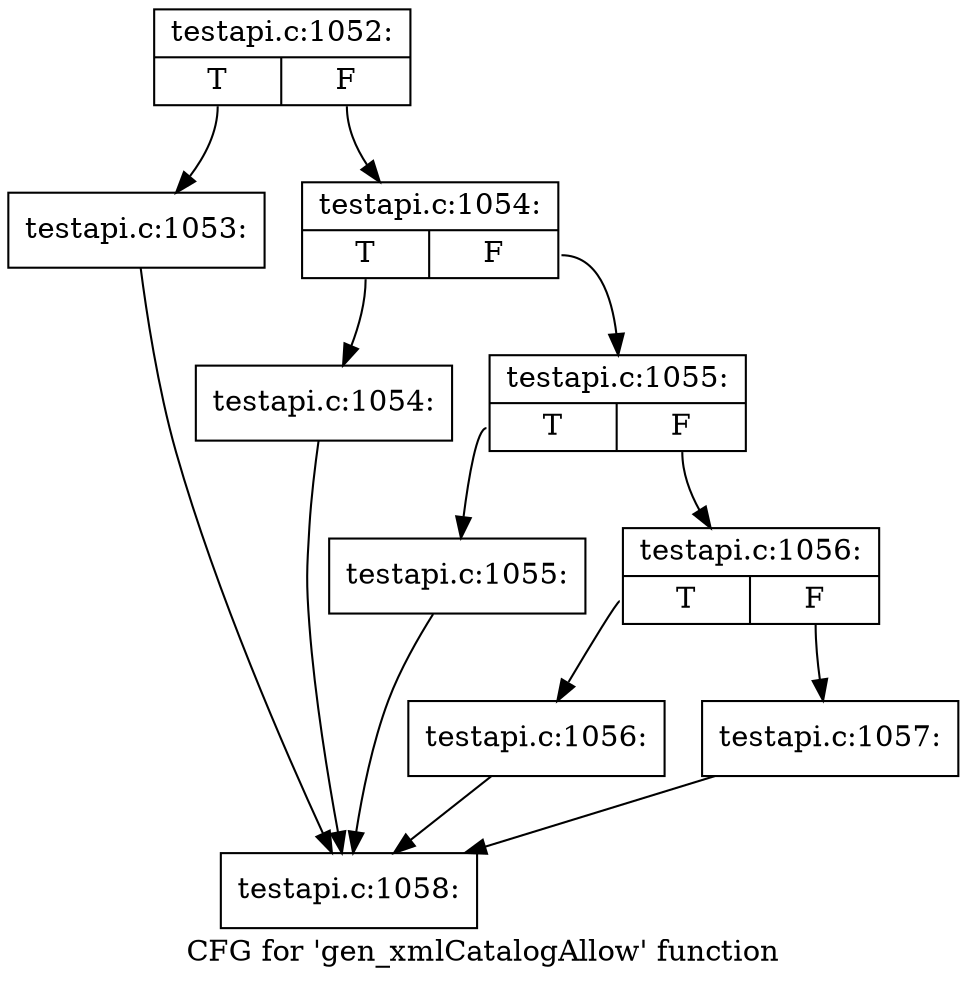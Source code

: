 digraph "CFG for 'gen_xmlCatalogAllow' function" {
	label="CFG for 'gen_xmlCatalogAllow' function";

	Node0x43d9ff0 [shape=record,label="{testapi.c:1052:|{<s0>T|<s1>F}}"];
	Node0x43d9ff0:s0 -> Node0x43dc830;
	Node0x43d9ff0:s1 -> Node0x43dc2c0;
	Node0x43dc830 [shape=record,label="{testapi.c:1053:}"];
	Node0x43dc830 -> Node0x43de480;
	Node0x43dc2c0 [shape=record,label="{testapi.c:1054:|{<s0>T|<s1>F}}"];
	Node0x43dc2c0:s0 -> Node0x43deee0;
	Node0x43dc2c0:s1 -> Node0x43def30;
	Node0x43deee0 [shape=record,label="{testapi.c:1054:}"];
	Node0x43deee0 -> Node0x43de480;
	Node0x43def30 [shape=record,label="{testapi.c:1055:|{<s0>T|<s1>F}}"];
	Node0x43def30:s0 -> Node0x43df3c0;
	Node0x43def30:s1 -> Node0x43df410;
	Node0x43df3c0 [shape=record,label="{testapi.c:1055:}"];
	Node0x43df3c0 -> Node0x43de480;
	Node0x43df410 [shape=record,label="{testapi.c:1056:|{<s0>T|<s1>F}}"];
	Node0x43df410:s0 -> Node0x43df8a0;
	Node0x43df410:s1 -> Node0x43df8f0;
	Node0x43df8a0 [shape=record,label="{testapi.c:1056:}"];
	Node0x43df8a0 -> Node0x43de480;
	Node0x43df8f0 [shape=record,label="{testapi.c:1057:}"];
	Node0x43df8f0 -> Node0x43de480;
	Node0x43de480 [shape=record,label="{testapi.c:1058:}"];
}

